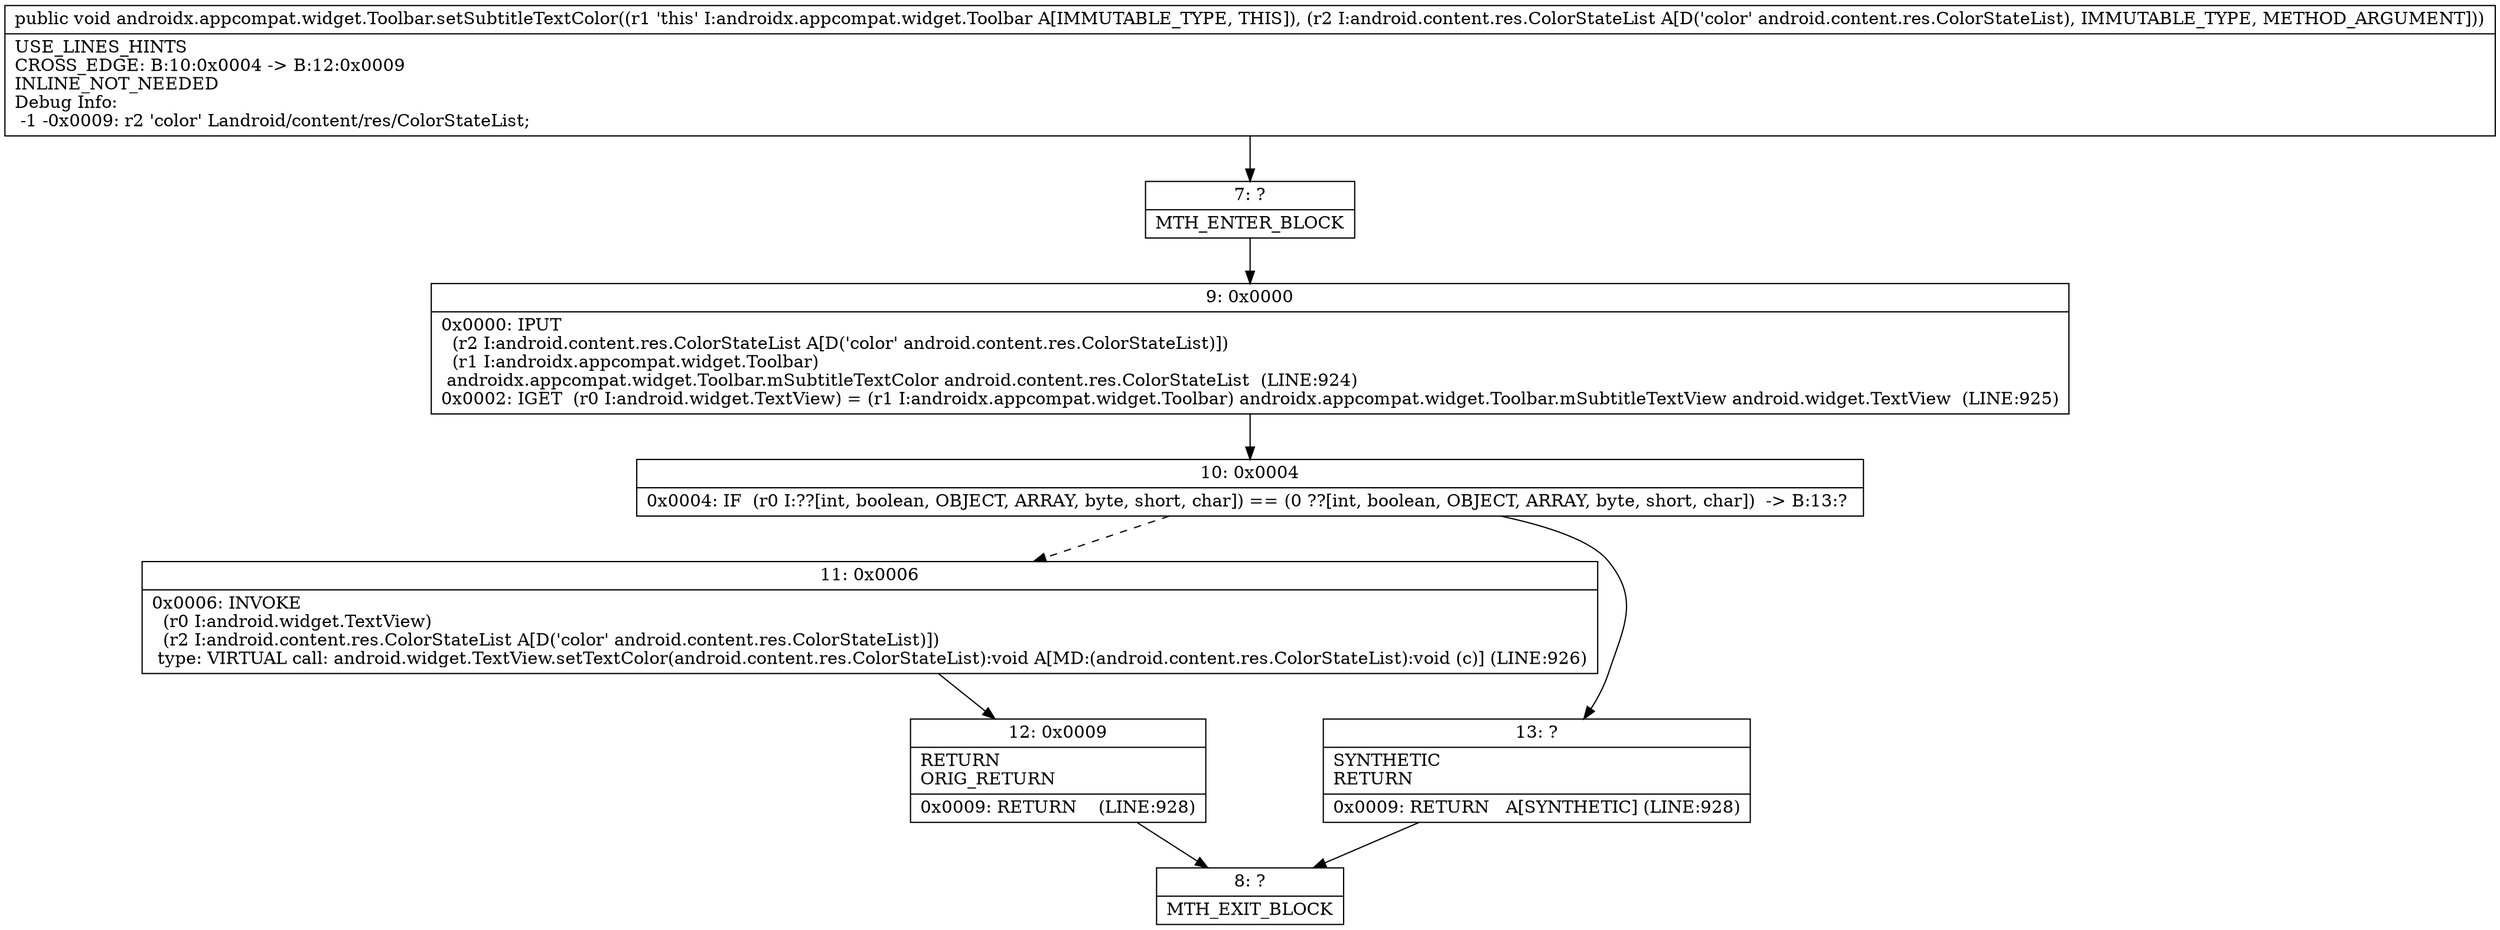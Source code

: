 digraph "CFG forandroidx.appcompat.widget.Toolbar.setSubtitleTextColor(Landroid\/content\/res\/ColorStateList;)V" {
Node_7 [shape=record,label="{7\:\ ?|MTH_ENTER_BLOCK\l}"];
Node_9 [shape=record,label="{9\:\ 0x0000|0x0000: IPUT  \l  (r2 I:android.content.res.ColorStateList A[D('color' android.content.res.ColorStateList)])\l  (r1 I:androidx.appcompat.widget.Toolbar)\l androidx.appcompat.widget.Toolbar.mSubtitleTextColor android.content.res.ColorStateList  (LINE:924)\l0x0002: IGET  (r0 I:android.widget.TextView) = (r1 I:androidx.appcompat.widget.Toolbar) androidx.appcompat.widget.Toolbar.mSubtitleTextView android.widget.TextView  (LINE:925)\l}"];
Node_10 [shape=record,label="{10\:\ 0x0004|0x0004: IF  (r0 I:??[int, boolean, OBJECT, ARRAY, byte, short, char]) == (0 ??[int, boolean, OBJECT, ARRAY, byte, short, char])  \-\> B:13:? \l}"];
Node_11 [shape=record,label="{11\:\ 0x0006|0x0006: INVOKE  \l  (r0 I:android.widget.TextView)\l  (r2 I:android.content.res.ColorStateList A[D('color' android.content.res.ColorStateList)])\l type: VIRTUAL call: android.widget.TextView.setTextColor(android.content.res.ColorStateList):void A[MD:(android.content.res.ColorStateList):void (c)] (LINE:926)\l}"];
Node_12 [shape=record,label="{12\:\ 0x0009|RETURN\lORIG_RETURN\l|0x0009: RETURN    (LINE:928)\l}"];
Node_8 [shape=record,label="{8\:\ ?|MTH_EXIT_BLOCK\l}"];
Node_13 [shape=record,label="{13\:\ ?|SYNTHETIC\lRETURN\l|0x0009: RETURN   A[SYNTHETIC] (LINE:928)\l}"];
MethodNode[shape=record,label="{public void androidx.appcompat.widget.Toolbar.setSubtitleTextColor((r1 'this' I:androidx.appcompat.widget.Toolbar A[IMMUTABLE_TYPE, THIS]), (r2 I:android.content.res.ColorStateList A[D('color' android.content.res.ColorStateList), IMMUTABLE_TYPE, METHOD_ARGUMENT]))  | USE_LINES_HINTS\lCROSS_EDGE: B:10:0x0004 \-\> B:12:0x0009\lINLINE_NOT_NEEDED\lDebug Info:\l  \-1 \-0x0009: r2 'color' Landroid\/content\/res\/ColorStateList;\l}"];
MethodNode -> Node_7;Node_7 -> Node_9;
Node_9 -> Node_10;
Node_10 -> Node_11[style=dashed];
Node_10 -> Node_13;
Node_11 -> Node_12;
Node_12 -> Node_8;
Node_13 -> Node_8;
}

